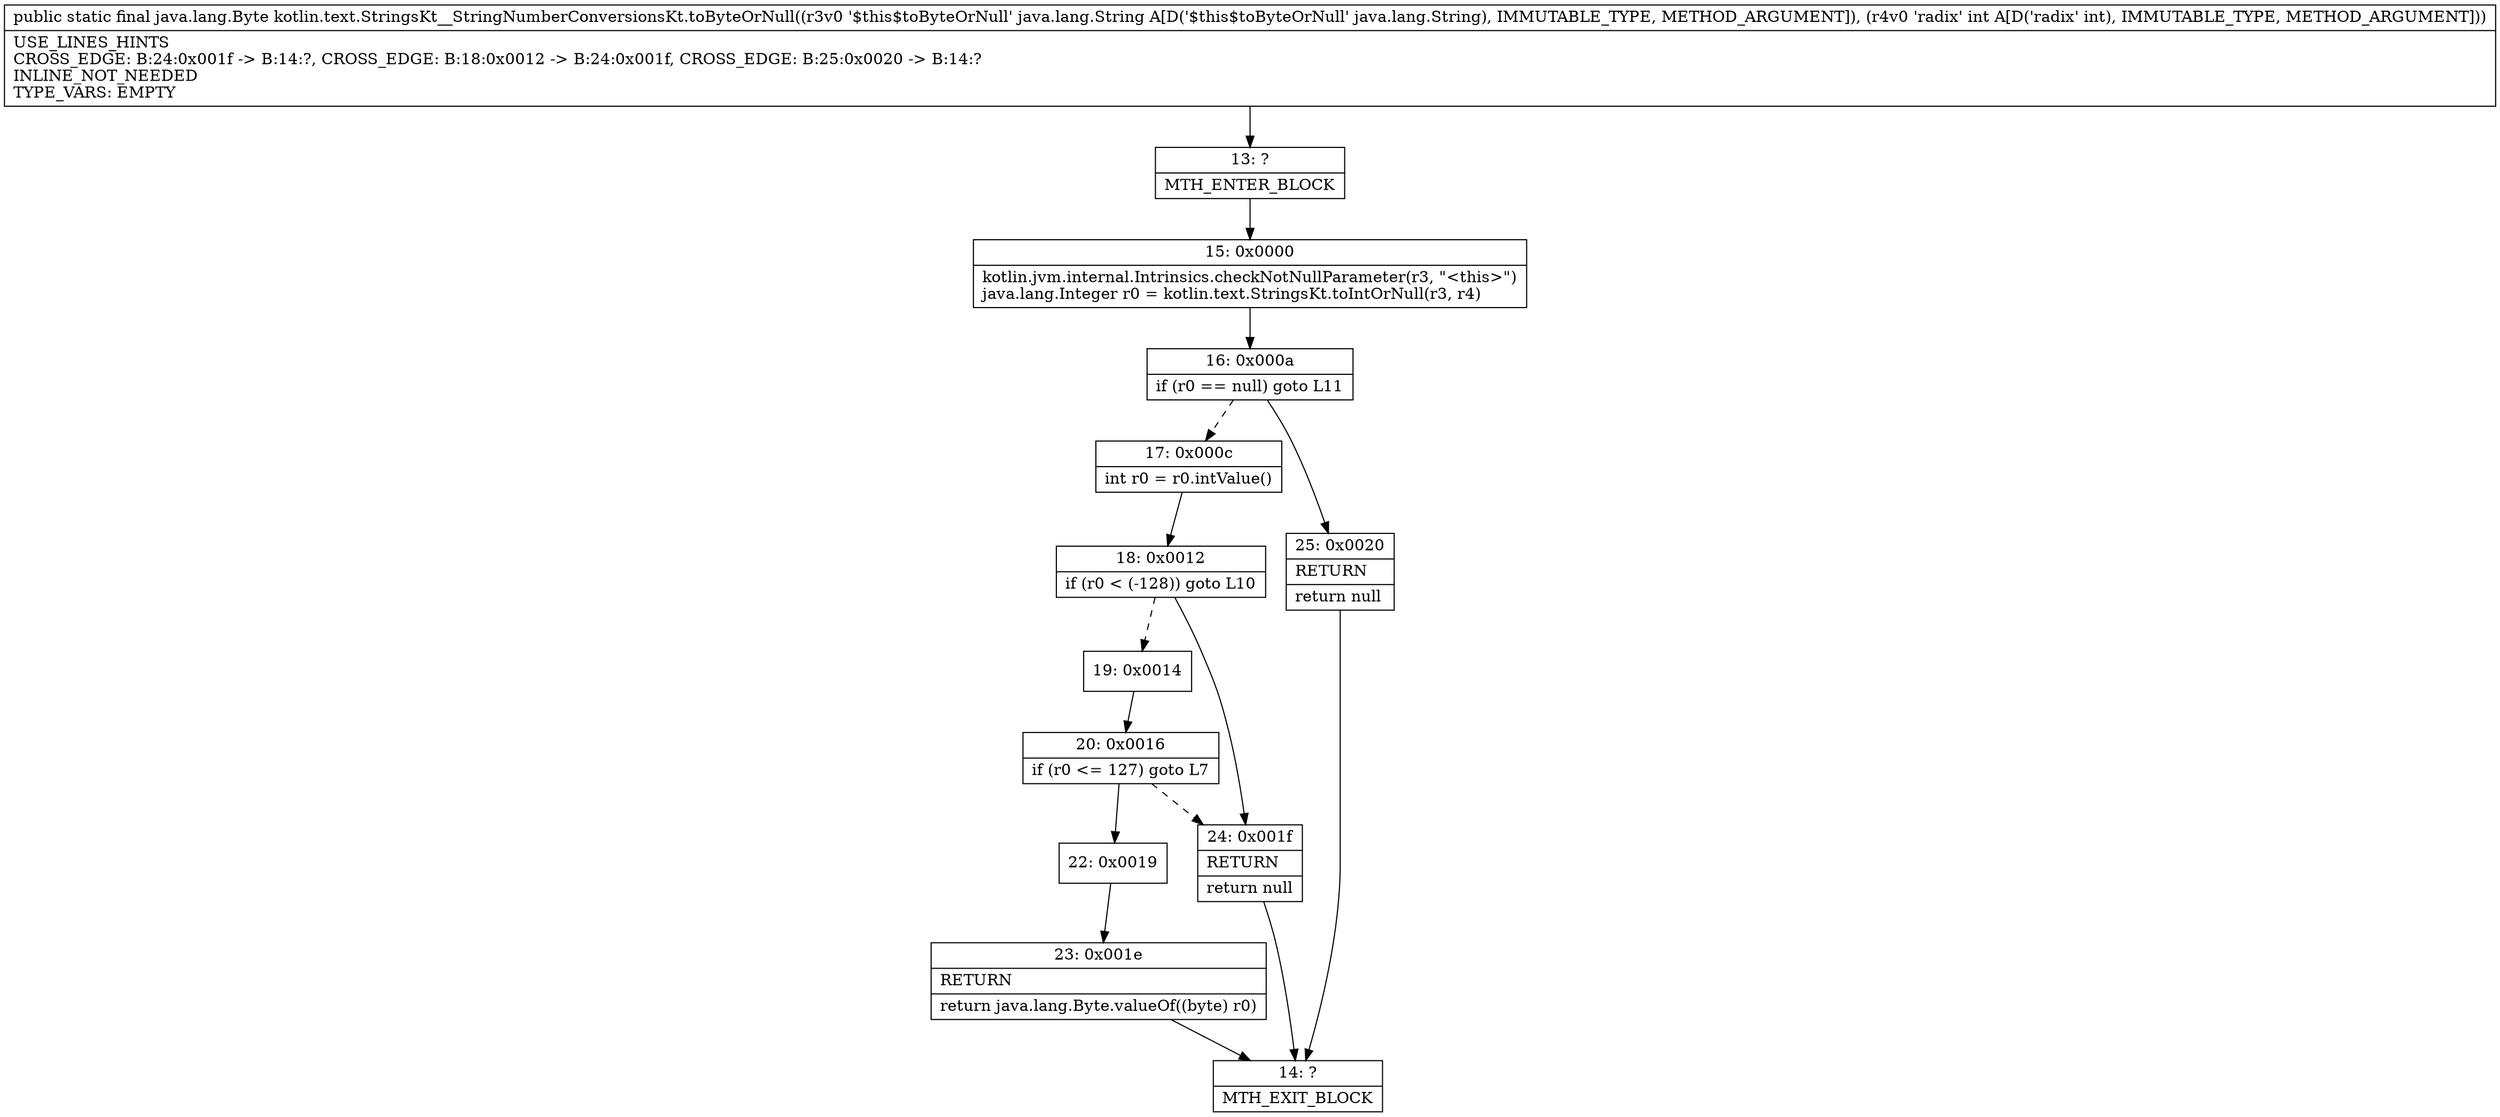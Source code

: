 digraph "CFG forkotlin.text.StringsKt__StringNumberConversionsKt.toByteOrNull(Ljava\/lang\/String;I)Ljava\/lang\/Byte;" {
Node_13 [shape=record,label="{13\:\ ?|MTH_ENTER_BLOCK\l}"];
Node_15 [shape=record,label="{15\:\ 0x0000|kotlin.jvm.internal.Intrinsics.checkNotNullParameter(r3, \"\<this\>\")\ljava.lang.Integer r0 = kotlin.text.StringsKt.toIntOrNull(r3, r4)\l}"];
Node_16 [shape=record,label="{16\:\ 0x000a|if (r0 == null) goto L11\l}"];
Node_17 [shape=record,label="{17\:\ 0x000c|int r0 = r0.intValue()\l}"];
Node_18 [shape=record,label="{18\:\ 0x0012|if (r0 \< (\-128)) goto L10\l}"];
Node_19 [shape=record,label="{19\:\ 0x0014}"];
Node_20 [shape=record,label="{20\:\ 0x0016|if (r0 \<= 127) goto L7\l}"];
Node_22 [shape=record,label="{22\:\ 0x0019}"];
Node_23 [shape=record,label="{23\:\ 0x001e|RETURN\l|return java.lang.Byte.valueOf((byte) r0)\l}"];
Node_14 [shape=record,label="{14\:\ ?|MTH_EXIT_BLOCK\l}"];
Node_24 [shape=record,label="{24\:\ 0x001f|RETURN\l|return null\l}"];
Node_25 [shape=record,label="{25\:\ 0x0020|RETURN\l|return null\l}"];
MethodNode[shape=record,label="{public static final java.lang.Byte kotlin.text.StringsKt__StringNumberConversionsKt.toByteOrNull((r3v0 '$this$toByteOrNull' java.lang.String A[D('$this$toByteOrNull' java.lang.String), IMMUTABLE_TYPE, METHOD_ARGUMENT]), (r4v0 'radix' int A[D('radix' int), IMMUTABLE_TYPE, METHOD_ARGUMENT]))  | USE_LINES_HINTS\lCROSS_EDGE: B:24:0x001f \-\> B:14:?, CROSS_EDGE: B:18:0x0012 \-\> B:24:0x001f, CROSS_EDGE: B:25:0x0020 \-\> B:14:?\lINLINE_NOT_NEEDED\lTYPE_VARS: EMPTY\l}"];
MethodNode -> Node_13;Node_13 -> Node_15;
Node_15 -> Node_16;
Node_16 -> Node_17[style=dashed];
Node_16 -> Node_25;
Node_17 -> Node_18;
Node_18 -> Node_19[style=dashed];
Node_18 -> Node_24;
Node_19 -> Node_20;
Node_20 -> Node_22;
Node_20 -> Node_24[style=dashed];
Node_22 -> Node_23;
Node_23 -> Node_14;
Node_24 -> Node_14;
Node_25 -> Node_14;
}

